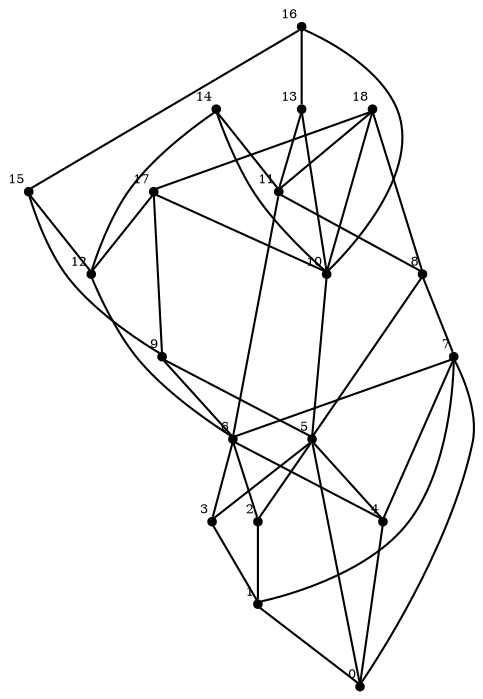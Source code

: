 /* Created by igraph 0.8.0-pre+0200568 */
graph {
  graph [
    name="Graph G"
    vertices=19
    edges=40
  ];
  0 [
    pos="0.000000,1.000000!"
    shape=point
    fontsize=6
    xlabel=0
  ];
  1 [
    pos="-0.100000,2.000000!"
    shape=point
    fontsize=6
    xlabel=1
  ];
  2 [
    pos="0.000000,3.000000!"
    shape=point
    fontsize=6
    xlabel=2
  ];
  3 [
    pos="-0.100000,4.000000!"
    shape=point
    fontsize=6
    xlabel=3
  ];
  4 [
    pos="0.000000,5.000000!"
    shape=point
    fontsize=6
    xlabel=4
  ];
  5 [
    pos="1.000000,2.000000!"
    shape=point
    fontsize=6
    xlabel=5
  ];
  6 [
    pos="0.900000,3.000000!"
    shape=point
    fontsize=6
    xlabel=6
  ];
  7 [
    pos="1.000000,4.000000!"
    shape=point
    fontsize=6
    xlabel=7
  ];
  8 [
    pos="2.000000,1.000000!"
    shape=point
    fontsize=6
    xlabel=8
  ];
  9 [
    pos="1.900000,2.000000!"
    shape=point
    fontsize=6
    xlabel=9
  ];
  10 [
    pos="2.000000,3.000000!"
    shape=point
    fontsize=6
    xlabel=10
  ];
  11 [
    pos="1.900000,4.000000!"
    shape=point
    fontsize=6
    xlabel=11
  ];
  12 [
    pos="2.000000,5.000000!"
    shape=point
    fontsize=6
    xlabel=12
  ];
  13 [
    pos="3.000000,0.000000!"
    shape=point
    fontsize=6
    xlabel=13
  ];
  14 [
    pos="2.900000,1.000000!"
    shape=point
    fontsize=6
    xlabel=14
  ];
  15 [
    pos="3.000000,2.000000!"
    shape=point
    fontsize=6
    xlabel=15
  ];
  16 [
    pos="2.900000,3.000000!"
    shape=point
    fontsize=6
    xlabel=16
  ];
  17 [
    pos="3.000000,4.000000!"
    shape=point
    fontsize=6
    xlabel=17
  ];
  18 [
    pos="2.900000,5.000000!"
    shape=point
    fontsize=6
    xlabel=18
  ];

  7 -- 0;
  5 -- 0;
  1 -- 0;
  7 -- 1;
  3 -- 1;
  5 -- 2;
  6 -- 2;
  2 -- 1;
  6 -- 3;
  5 -- 3;
  5 -- 4;
  6 -- 4;
  7 -- 4;
  4 -- 0;
  9 -- 5;
  11 -- 6;
  7 -- 6;
  8 -- 7;
  18 -- 8;
  8 -- 5;
  17 -- 9;
  9 -- 6;
  16 -- 10;
  10 -- 5;
  18 -- 10;
  18 -- 11;
  11 -- 8;
  17 -- 12;
  12 -- 6;
  14 -- 12;
  13 -- 11;
  13 -- 10;
  16 -- 13;
  14 -- 10;
  14 -- 11;
  15 -- 9;
  15 -- 12;
  16 -- 15;
  17 -- 10;
  18 -- 17;
}

